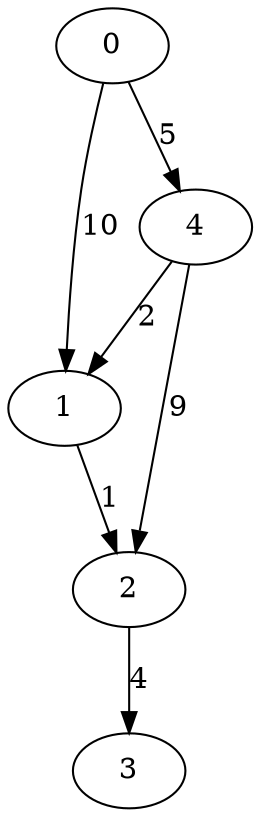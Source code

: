 digraph G {
    0 -> 1 [label="10"];
    0 -> 4 [label="5"];
    1 -> 2 [label="1"];
    4 -> 1 [label="2"];
    4 -> 2 [label="9"];
    2 -> 3 [label="4"];
}